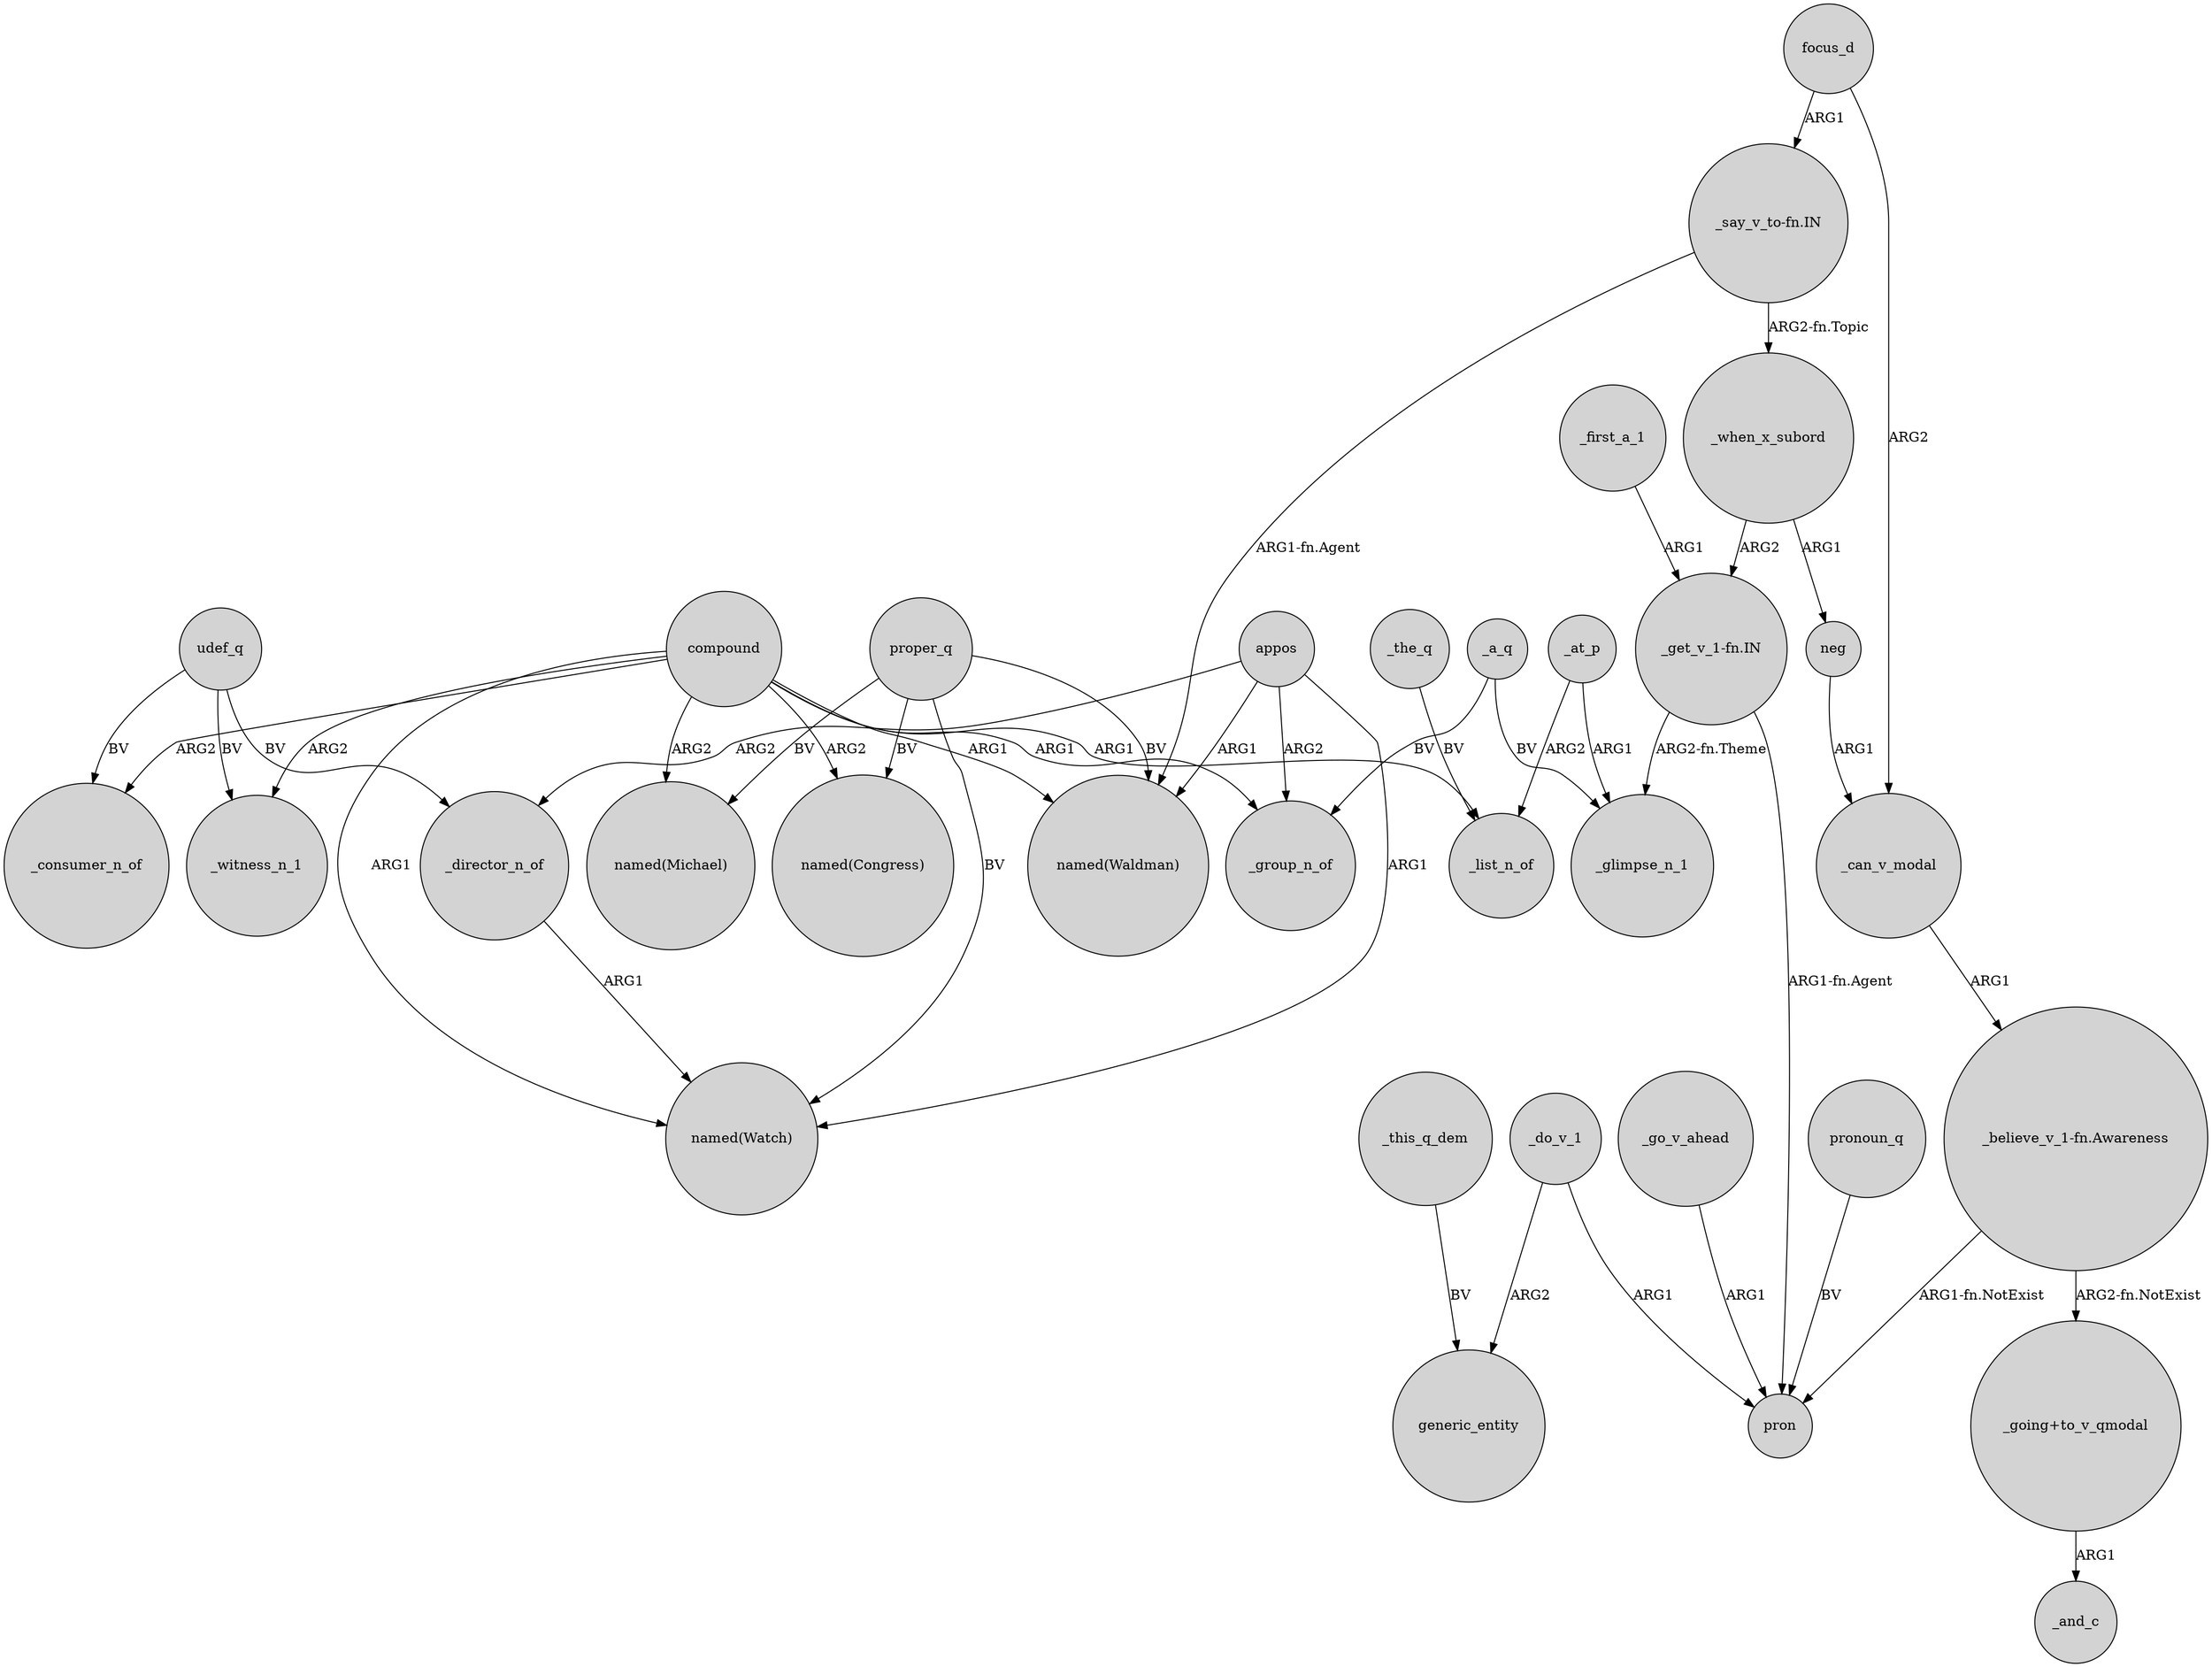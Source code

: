 digraph {
	node [shape=circle style=filled]
	compound -> "named(Watch)" [label=ARG1]
	"_going+to_v_qmodal" -> _and_c [label=ARG1]
	appos -> "named(Watch)" [label=ARG1]
	_director_n_of -> "named(Watch)" [label=ARG1]
	proper_q -> "named(Watch)" [label=BV]
	_at_p -> _glimpse_n_1 [label=ARG1]
	compound -> "named(Waldman)" [label=ARG1]
	_go_v_ahead -> pron [label=ARG1]
	proper_q -> "named(Waldman)" [label=BV]
	_first_a_1 -> "_get_v_1-fn.IN" [label=ARG1]
	_do_v_1 -> generic_entity [label=ARG2]
	_at_p -> _list_n_of [label=ARG2]
	proper_q -> "named(Michael)" [label=BV]
	proper_q -> "named(Congress)" [label=BV]
	"_get_v_1-fn.IN" -> _glimpse_n_1 [label="ARG2-fn.Theme"]
	pronoun_q -> pron [label=BV]
	_do_v_1 -> pron [label=ARG1]
	compound -> _list_n_of [label=ARG1]
	_can_v_modal -> "_believe_v_1-fn.Awareness" [label=ARG1]
	"_say_v_to-fn.IN" -> _when_x_subord [label="ARG2-fn.Topic"]
	"_get_v_1-fn.IN" -> pron [label="ARG1-fn.Agent"]
	_this_q_dem -> generic_entity [label=BV]
	compound -> _group_n_of [label=ARG1]
	appos -> _group_n_of [label=ARG2]
	"_say_v_to-fn.IN" -> "named(Waldman)" [label="ARG1-fn.Agent"]
	_when_x_subord -> "_get_v_1-fn.IN" [label=ARG2]
	udef_q -> _consumer_n_of [label=BV]
	appos -> "named(Waldman)" [label=ARG1]
	_the_q -> _list_n_of [label=BV]
	compound -> _consumer_n_of [label=ARG2]
	_a_q -> _group_n_of [label=BV]
	udef_q -> _witness_n_1 [label=BV]
	compound -> _witness_n_1 [label=ARG2]
	_a_q -> _glimpse_n_1 [label=BV]
	"_believe_v_1-fn.Awareness" -> pron [label="ARG1-fn.NotExist"]
	compound -> "named(Congress)" [label=ARG2]
	"_believe_v_1-fn.Awareness" -> "_going+to_v_qmodal" [label="ARG2-fn.NotExist"]
	_when_x_subord -> neg [label=ARG1]
	focus_d -> _can_v_modal [label=ARG2]
	appos -> _director_n_of [label=ARG2]
	udef_q -> _director_n_of [label=BV]
	neg -> _can_v_modal [label=ARG1]
	compound -> "named(Michael)" [label=ARG2]
	focus_d -> "_say_v_to-fn.IN" [label=ARG1]
}
